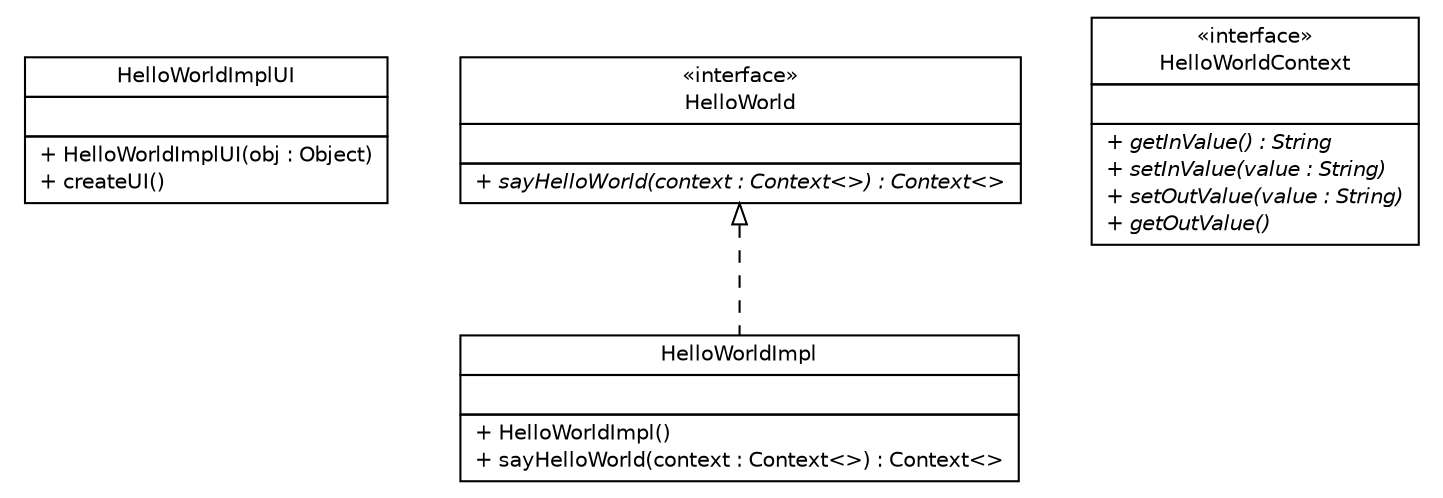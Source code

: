 #!/usr/local/bin/dot
#
# Class diagram 
# Generated by UMLGraph version R5_6 (http://www.umlgraph.org/)
#

digraph G {
	edge [fontname="Helvetica",fontsize=10,labelfontname="Helvetica",labelfontsize=10];
	node [fontname="Helvetica",fontsize=10,shape=plaintext];
	nodesep=0.25;
	ranksep=0.5;
	// sorcer.ex0.HelloWorldImplUI
	c82793 [label=<<table title="sorcer.ex0.HelloWorldImplUI" border="0" cellborder="1" cellspacing="0" cellpadding="2" port="p" href="./HelloWorldImplUI.html">
		<tr><td><table border="0" cellspacing="0" cellpadding="1">
<tr><td align="center" balign="center"> HelloWorldImplUI </td></tr>
		</table></td></tr>
		<tr><td><table border="0" cellspacing="0" cellpadding="1">
<tr><td align="left" balign="left">  </td></tr>
		</table></td></tr>
		<tr><td><table border="0" cellspacing="0" cellpadding="1">
<tr><td align="left" balign="left"> + HelloWorldImplUI(obj : Object) </td></tr>
<tr><td align="left" balign="left"> + createUI() </td></tr>
		</table></td></tr>
		</table>>, URL="./HelloWorldImplUI.html", fontname="Helvetica", fontcolor="black", fontsize=10.0];
	// sorcer.ex0.HelloWorldImpl
	c82794 [label=<<table title="sorcer.ex0.HelloWorldImpl" border="0" cellborder="1" cellspacing="0" cellpadding="2" port="p" href="./HelloWorldImpl.html">
		<tr><td><table border="0" cellspacing="0" cellpadding="1">
<tr><td align="center" balign="center"> HelloWorldImpl </td></tr>
		</table></td></tr>
		<tr><td><table border="0" cellspacing="0" cellpadding="1">
<tr><td align="left" balign="left">  </td></tr>
		</table></td></tr>
		<tr><td><table border="0" cellspacing="0" cellpadding="1">
<tr><td align="left" balign="left"> + HelloWorldImpl() </td></tr>
<tr><td align="left" balign="left"> + sayHelloWorld(context : Context&lt;&gt;) : Context&lt;&gt; </td></tr>
		</table></td></tr>
		</table>>, URL="./HelloWorldImpl.html", fontname="Helvetica", fontcolor="black", fontsize=10.0];
	// sorcer.ex0.HelloWorld
	c82795 [label=<<table title="sorcer.ex0.HelloWorld" border="0" cellborder="1" cellspacing="0" cellpadding="2" port="p" href="./HelloWorld.html">
		<tr><td><table border="0" cellspacing="0" cellpadding="1">
<tr><td align="center" balign="center"> &#171;interface&#187; </td></tr>
<tr><td align="center" balign="center"> HelloWorld </td></tr>
		</table></td></tr>
		<tr><td><table border="0" cellspacing="0" cellpadding="1">
<tr><td align="left" balign="left">  </td></tr>
		</table></td></tr>
		<tr><td><table border="0" cellspacing="0" cellpadding="1">
<tr><td align="left" balign="left"><font face="Helvetica-Oblique" point-size="10.0"> + sayHelloWorld(context : Context&lt;&gt;) : Context&lt;&gt; </font></td></tr>
		</table></td></tr>
		</table>>, URL="./HelloWorld.html", fontname="Helvetica", fontcolor="black", fontsize=10.0];
	// sorcer.ex0.HelloWorldContext
	c82796 [label=<<table title="sorcer.ex0.HelloWorldContext" border="0" cellborder="1" cellspacing="0" cellpadding="2" port="p" href="./HelloWorldContext.html">
		<tr><td><table border="0" cellspacing="0" cellpadding="1">
<tr><td align="center" balign="center"> &#171;interface&#187; </td></tr>
<tr><td align="center" balign="center"> HelloWorldContext </td></tr>
		</table></td></tr>
		<tr><td><table border="0" cellspacing="0" cellpadding="1">
<tr><td align="left" balign="left">  </td></tr>
		</table></td></tr>
		<tr><td><table border="0" cellspacing="0" cellpadding="1">
<tr><td align="left" balign="left"><font face="Helvetica-Oblique" point-size="10.0"> + getInValue() : String </font></td></tr>
<tr><td align="left" balign="left"><font face="Helvetica-Oblique" point-size="10.0"> + setInValue(value : String) </font></td></tr>
<tr><td align="left" balign="left"><font face="Helvetica-Oblique" point-size="10.0"> + setOutValue(value : String) </font></td></tr>
<tr><td align="left" balign="left"><font face="Helvetica-Oblique" point-size="10.0"> + getOutValue() </font></td></tr>
		</table></td></tr>
		</table>>, URL="./HelloWorldContext.html", fontname="Helvetica", fontcolor="black", fontsize=10.0];
	//sorcer.ex0.HelloWorldImpl implements sorcer.ex0.HelloWorld
	c82795:p -> c82794:p [dir=back,arrowtail=empty,style=dashed];
}

